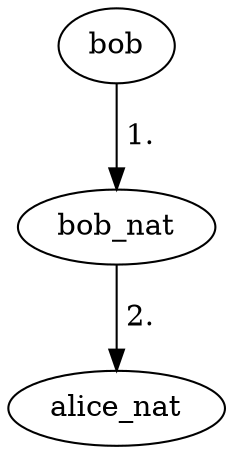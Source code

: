 digraph flow_bob_alice {
    bob -> bob_nat [label=" 1."];
    bob_nat -> alice_nat [label=" 2."];
}

// digraph flow_bob_broker {
//     bob -> bob_nat [label="3."];
//     bob_nat -> p2p_broker [label="4."];
// }

// digraph flow_broker_alice {
//     p2p_broker -> alice_nat [label="5."];
//     alice_nat -> alice [label="6."];
// }

// digraph flow_alice_bob {
//     alice -> alice_nat [label="7."];
//     alice_nat -> bob_nat [label="8."];
//     bob_nat -> bob [label="9."];
// }
